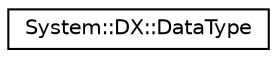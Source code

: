 digraph G
{
  edge [fontname="Helvetica",fontsize="10",labelfontname="Helvetica",labelfontsize="10"];
  node [fontname="Helvetica",fontsize="10",shape=record];
  rankdir="LR";
  Node1 [label="System::DX::DataType",height=0.2,width=0.4,color="black", fillcolor="white", style="filled",URL="$class_system_1_1_d_x_1_1_data_type.html"];
}
